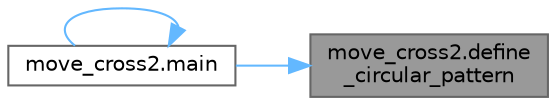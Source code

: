 digraph "move_cross2.define_circular_pattern"
{
 // LATEX_PDF_SIZE
  bgcolor="transparent";
  edge [fontname=Helvetica,fontsize=10,labelfontname=Helvetica,labelfontsize=10];
  node [fontname=Helvetica,fontsize=10,shape=box,height=0.2,width=0.4];
  rankdir="RL";
  Node1 [id="Node000001",label="move_cross2.define\l_circular_pattern",height=0.2,width=0.4,color="gray40", fillcolor="grey60", style="filled", fontcolor="black",tooltip=" "];
  Node1 -> Node2 [id="edge1_Node000001_Node000002",dir="back",color="steelblue1",style="solid",tooltip=" "];
  Node2 [id="Node000002",label="move_cross2.main",height=0.2,width=0.4,color="grey40", fillcolor="white", style="filled",URL="$namespacemove__cross2.html#a66da5c2a478e478cb155bdce39a861a4",tooltip=" "];
  Node2 -> Node2 [id="edge2_Node000002_Node000002",dir="back",color="steelblue1",style="solid",tooltip=" "];
}
